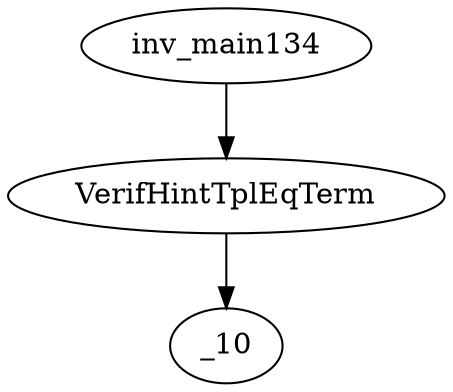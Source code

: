 digraph dag {
0 [label="inv_main134"];
1 [label="VerifHintTplEqTerm"];
2 [label="_10"];
0->1
1 -> 2
}
